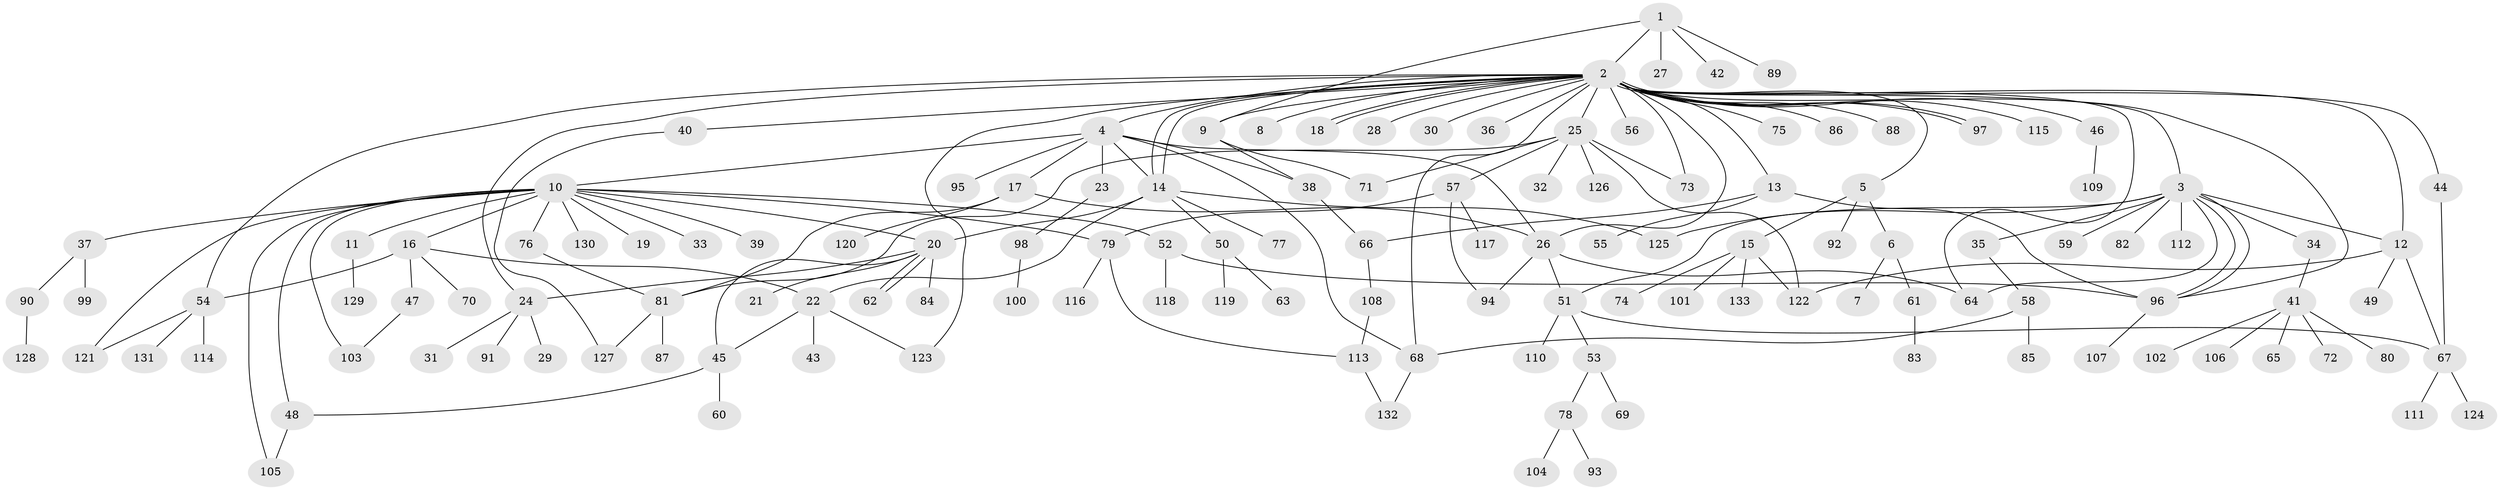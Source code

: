 // Generated by graph-tools (version 1.1) at 2025/14/03/09/25 04:14:26]
// undirected, 133 vertices, 176 edges
graph export_dot {
graph [start="1"]
  node [color=gray90,style=filled];
  1;
  2;
  3;
  4;
  5;
  6;
  7;
  8;
  9;
  10;
  11;
  12;
  13;
  14;
  15;
  16;
  17;
  18;
  19;
  20;
  21;
  22;
  23;
  24;
  25;
  26;
  27;
  28;
  29;
  30;
  31;
  32;
  33;
  34;
  35;
  36;
  37;
  38;
  39;
  40;
  41;
  42;
  43;
  44;
  45;
  46;
  47;
  48;
  49;
  50;
  51;
  52;
  53;
  54;
  55;
  56;
  57;
  58;
  59;
  60;
  61;
  62;
  63;
  64;
  65;
  66;
  67;
  68;
  69;
  70;
  71;
  72;
  73;
  74;
  75;
  76;
  77;
  78;
  79;
  80;
  81;
  82;
  83;
  84;
  85;
  86;
  87;
  88;
  89;
  90;
  91;
  92;
  93;
  94;
  95;
  96;
  97;
  98;
  99;
  100;
  101;
  102;
  103;
  104;
  105;
  106;
  107;
  108;
  109;
  110;
  111;
  112;
  113;
  114;
  115;
  116;
  117;
  118;
  119;
  120;
  121;
  122;
  123;
  124;
  125;
  126;
  127;
  128;
  129;
  130;
  131;
  132;
  133;
  1 -- 2;
  1 -- 9;
  1 -- 27;
  1 -- 42;
  1 -- 89;
  2 -- 3;
  2 -- 4;
  2 -- 5;
  2 -- 8;
  2 -- 9;
  2 -- 12;
  2 -- 13;
  2 -- 14;
  2 -- 14;
  2 -- 18;
  2 -- 18;
  2 -- 24;
  2 -- 25;
  2 -- 26;
  2 -- 28;
  2 -- 30;
  2 -- 36;
  2 -- 40;
  2 -- 44;
  2 -- 46;
  2 -- 54;
  2 -- 56;
  2 -- 64;
  2 -- 68;
  2 -- 73;
  2 -- 75;
  2 -- 86;
  2 -- 88;
  2 -- 96;
  2 -- 97;
  2 -- 97;
  2 -- 115;
  2 -- 123;
  3 -- 12;
  3 -- 34;
  3 -- 35;
  3 -- 51;
  3 -- 59;
  3 -- 64;
  3 -- 82;
  3 -- 96;
  3 -- 96;
  3 -- 112;
  3 -- 125;
  4 -- 10;
  4 -- 14;
  4 -- 17;
  4 -- 23;
  4 -- 26;
  4 -- 38;
  4 -- 68;
  4 -- 95;
  5 -- 6;
  5 -- 15;
  5 -- 92;
  6 -- 7;
  6 -- 61;
  9 -- 38;
  9 -- 71;
  10 -- 11;
  10 -- 16;
  10 -- 19;
  10 -- 20;
  10 -- 33;
  10 -- 37;
  10 -- 39;
  10 -- 48;
  10 -- 52;
  10 -- 76;
  10 -- 79;
  10 -- 103;
  10 -- 105;
  10 -- 121;
  10 -- 130;
  11 -- 129;
  12 -- 49;
  12 -- 67;
  12 -- 122;
  13 -- 55;
  13 -- 66;
  13 -- 96;
  14 -- 20;
  14 -- 22;
  14 -- 50;
  14 -- 77;
  14 -- 125;
  15 -- 74;
  15 -- 101;
  15 -- 122;
  15 -- 133;
  16 -- 22;
  16 -- 47;
  16 -- 54;
  16 -- 70;
  17 -- 26;
  17 -- 81;
  17 -- 120;
  20 -- 21;
  20 -- 24;
  20 -- 45;
  20 -- 62;
  20 -- 62;
  20 -- 84;
  22 -- 43;
  22 -- 45;
  22 -- 123;
  23 -- 98;
  24 -- 29;
  24 -- 31;
  24 -- 91;
  25 -- 32;
  25 -- 57;
  25 -- 71;
  25 -- 73;
  25 -- 81;
  25 -- 122;
  25 -- 126;
  26 -- 51;
  26 -- 64;
  26 -- 94;
  34 -- 41;
  35 -- 58;
  37 -- 90;
  37 -- 99;
  38 -- 66;
  40 -- 127;
  41 -- 65;
  41 -- 72;
  41 -- 80;
  41 -- 102;
  41 -- 106;
  44 -- 67;
  45 -- 48;
  45 -- 60;
  46 -- 109;
  47 -- 103;
  48 -- 105;
  50 -- 63;
  50 -- 119;
  51 -- 53;
  51 -- 67;
  51 -- 110;
  52 -- 96;
  52 -- 118;
  53 -- 69;
  53 -- 78;
  54 -- 114;
  54 -- 121;
  54 -- 131;
  57 -- 79;
  57 -- 94;
  57 -- 117;
  58 -- 68;
  58 -- 85;
  61 -- 83;
  66 -- 108;
  67 -- 111;
  67 -- 124;
  68 -- 132;
  76 -- 81;
  78 -- 93;
  78 -- 104;
  79 -- 113;
  79 -- 116;
  81 -- 87;
  81 -- 127;
  90 -- 128;
  96 -- 107;
  98 -- 100;
  108 -- 113;
  113 -- 132;
}
